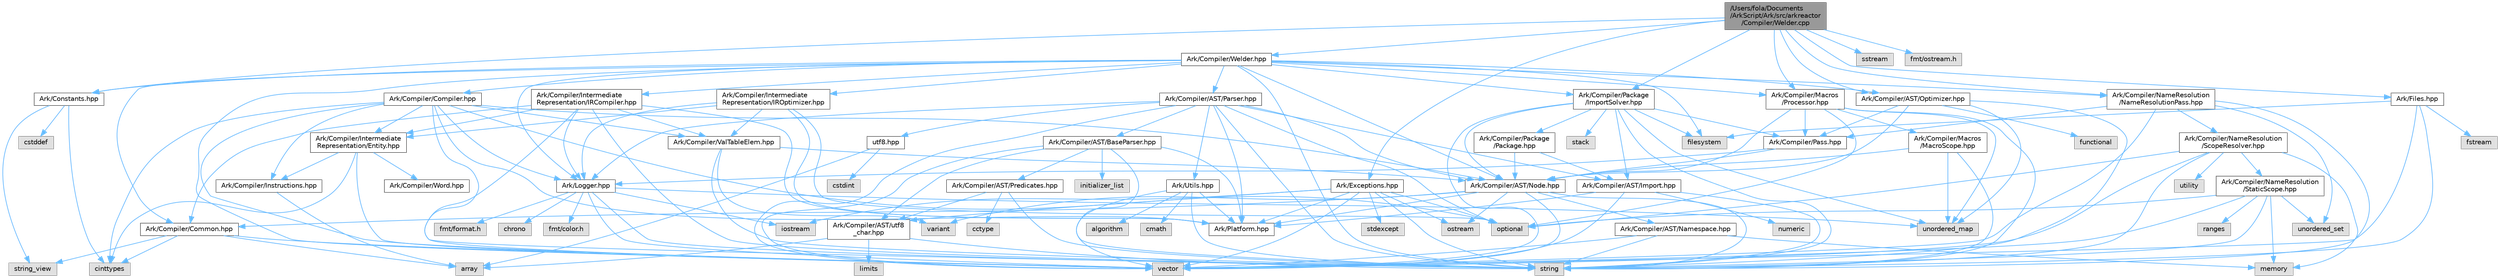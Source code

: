 digraph "/Users/fola/Documents/ArkScript/Ark/src/arkreactor/Compiler/Welder.cpp"
{
 // INTERACTIVE_SVG=YES
 // LATEX_PDF_SIZE
  bgcolor="transparent";
  edge [fontname=Helvetica,fontsize=10,labelfontname=Helvetica,labelfontsize=10];
  node [fontname=Helvetica,fontsize=10,shape=box,height=0.2,width=0.4];
  Node1 [id="Node000001",label="/Users/fola/Documents\l/ArkScript/Ark/src/arkreactor\l/Compiler/Welder.cpp",height=0.2,width=0.4,color="gray40", fillcolor="grey60", style="filled", fontcolor="black",tooltip=" "];
  Node1 -> Node2 [id="edge1_Node000001_Node000002",color="steelblue1",style="solid",tooltip=" "];
  Node2 [id="Node000002",label="Ark/Constants.hpp",height=0.2,width=0.4,color="grey40", fillcolor="white", style="filled",URL="$d6/de9/Constants_8hpp.html",tooltip="Constants used by ArkScript."];
  Node2 -> Node3 [id="edge2_Node000002_Node000003",color="steelblue1",style="solid",tooltip=" "];
  Node3 [id="Node000003",label="string_view",height=0.2,width=0.4,color="grey60", fillcolor="#E0E0E0", style="filled",tooltip=" "];
  Node2 -> Node4 [id="edge3_Node000002_Node000004",color="steelblue1",style="solid",tooltip=" "];
  Node4 [id="Node000004",label="cinttypes",height=0.2,width=0.4,color="grey60", fillcolor="#E0E0E0", style="filled",tooltip=" "];
  Node2 -> Node5 [id="edge4_Node000002_Node000005",color="steelblue1",style="solid",tooltip=" "];
  Node5 [id="Node000005",label="cstddef",height=0.2,width=0.4,color="grey60", fillcolor="#E0E0E0", style="filled",tooltip=" "];
  Node1 -> Node6 [id="edge5_Node000001_Node000006",color="steelblue1",style="solid",tooltip=" "];
  Node6 [id="Node000006",label="Ark/Compiler/Welder.hpp",height=0.2,width=0.4,color="grey40", fillcolor="white", style="filled",URL="$de/d8e/Welder_8hpp.html",tooltip="In charge of welding everything needed to compile code."];
  Node6 -> Node7 [id="edge6_Node000006_Node000007",color="steelblue1",style="solid",tooltip=" "];
  Node7 [id="Node000007",label="string",height=0.2,width=0.4,color="grey60", fillcolor="#E0E0E0", style="filled",tooltip=" "];
  Node6 -> Node8 [id="edge7_Node000006_Node000008",color="steelblue1",style="solid",tooltip=" "];
  Node8 [id="Node000008",label="vector",height=0.2,width=0.4,color="grey60", fillcolor="#E0E0E0", style="filled",tooltip=" "];
  Node6 -> Node9 [id="edge8_Node000006_Node000009",color="steelblue1",style="solid",tooltip=" "];
  Node9 [id="Node000009",label="filesystem",height=0.2,width=0.4,color="grey60", fillcolor="#E0E0E0", style="filled",tooltip=" "];
  Node6 -> Node10 [id="edge9_Node000006_Node000010",color="steelblue1",style="solid",tooltip=" "];
  Node10 [id="Node000010",label="Ark/Compiler/Common.hpp",height=0.2,width=0.4,color="grey40", fillcolor="white", style="filled",URL="$d8/ddd/Common_8hpp.html",tooltip="Common code for the compiler."];
  Node10 -> Node11 [id="edge10_Node000010_Node000011",color="steelblue1",style="solid",tooltip=" "];
  Node11 [id="Node000011",label="array",height=0.2,width=0.4,color="grey60", fillcolor="#E0E0E0", style="filled",tooltip=" "];
  Node10 -> Node3 [id="edge11_Node000010_Node000003",color="steelblue1",style="solid",tooltip=" "];
  Node10 -> Node8 [id="edge12_Node000010_Node000008",color="steelblue1",style="solid",tooltip=" "];
  Node10 -> Node4 [id="edge13_Node000010_Node000004",color="steelblue1",style="solid",tooltip=" "];
  Node6 -> Node12 [id="edge14_Node000006_Node000012",color="steelblue1",style="solid",tooltip=" "];
  Node12 [id="Node000012",label="Ark/Compiler/AST/Node.hpp",height=0.2,width=0.4,color="grey40", fillcolor="white", style="filled",URL="$d7/dc6/Node_8hpp.html",tooltip="AST node used by the parser, optimizer and compiler."];
  Node12 -> Node13 [id="edge15_Node000012_Node000013",color="steelblue1",style="solid",tooltip=" "];
  Node13 [id="Node000013",label="variant",height=0.2,width=0.4,color="grey60", fillcolor="#E0E0E0", style="filled",tooltip=" "];
  Node12 -> Node14 [id="edge16_Node000012_Node000014",color="steelblue1",style="solid",tooltip=" "];
  Node14 [id="Node000014",label="ostream",height=0.2,width=0.4,color="grey60", fillcolor="#E0E0E0", style="filled",tooltip=" "];
  Node12 -> Node7 [id="edge17_Node000012_Node000007",color="steelblue1",style="solid",tooltip=" "];
  Node12 -> Node8 [id="edge18_Node000012_Node000008",color="steelblue1",style="solid",tooltip=" "];
  Node12 -> Node15 [id="edge19_Node000012_Node000015",color="steelblue1",style="solid",tooltip=" "];
  Node15 [id="Node000015",label="Ark/Compiler/AST/Namespace.hpp",height=0.2,width=0.4,color="grey40", fillcolor="white", style="filled",URL="$da/d33/Namespace_8hpp.html",tooltip=" "];
  Node15 -> Node7 [id="edge20_Node000015_Node000007",color="steelblue1",style="solid",tooltip=" "];
  Node15 -> Node8 [id="edge21_Node000015_Node000008",color="steelblue1",style="solid",tooltip=" "];
  Node15 -> Node16 [id="edge22_Node000015_Node000016",color="steelblue1",style="solid",tooltip=" "];
  Node16 [id="Node000016",label="memory",height=0.2,width=0.4,color="grey60", fillcolor="#E0E0E0", style="filled",tooltip=" "];
  Node12 -> Node10 [id="edge23_Node000012_Node000010",color="steelblue1",style="solid",tooltip=" "];
  Node12 -> Node17 [id="edge24_Node000012_Node000017",color="steelblue1",style="solid",tooltip=" "];
  Node17 [id="Node000017",label="Ark/Platform.hpp",height=0.2,width=0.4,color="grey40", fillcolor="white", style="filled",URL="$d5/d40/Platform_8hpp.html",tooltip="ArkScript configuration macros."];
  Node6 -> Node18 [id="edge25_Node000006_Node000018",color="steelblue1",style="solid",tooltip=" "];
  Node18 [id="Node000018",label="Ark/Compiler/AST/Parser.hpp",height=0.2,width=0.4,color="grey40", fillcolor="white", style="filled",URL="$d7/ddd/Parser_8hpp.html",tooltip="Parse ArkScript code, but do not handle any import declarations."];
  Node18 -> Node19 [id="edge26_Node000018_Node000019",color="steelblue1",style="solid",tooltip=" "];
  Node19 [id="Node000019",label="Ark/Compiler/AST/BaseParser.hpp",height=0.2,width=0.4,color="grey40", fillcolor="white", style="filled",URL="$d3/d70/BaseParser_8hpp.html",tooltip=" "];
  Node19 -> Node7 [id="edge27_Node000019_Node000007",color="steelblue1",style="solid",tooltip=" "];
  Node19 -> Node8 [id="edge28_Node000019_Node000008",color="steelblue1",style="solid",tooltip=" "];
  Node19 -> Node20 [id="edge29_Node000019_Node000020",color="steelblue1",style="solid",tooltip=" "];
  Node20 [id="Node000020",label="initializer_list",height=0.2,width=0.4,color="grey60", fillcolor="#E0E0E0", style="filled",tooltip=" "];
  Node19 -> Node17 [id="edge30_Node000019_Node000017",color="steelblue1",style="solid",tooltip=" "];
  Node19 -> Node21 [id="edge31_Node000019_Node000021",color="steelblue1",style="solid",tooltip=" "];
  Node21 [id="Node000021",label="Ark/Compiler/AST/Predicates.hpp",height=0.2,width=0.4,color="grey40", fillcolor="white", style="filled",URL="$dc/d59/Predicates_8hpp.html",tooltip=" "];
  Node21 -> Node7 [id="edge32_Node000021_Node000007",color="steelblue1",style="solid",tooltip=" "];
  Node21 -> Node22 [id="edge33_Node000021_Node000022",color="steelblue1",style="solid",tooltip=" "];
  Node22 [id="Node000022",label="cctype",height=0.2,width=0.4,color="grey60", fillcolor="#E0E0E0", style="filled",tooltip=" "];
  Node21 -> Node23 [id="edge34_Node000021_Node000023",color="steelblue1",style="solid",tooltip=" "];
  Node23 [id="Node000023",label="Ark/Compiler/AST/utf8\l_char.hpp",height=0.2,width=0.4,color="grey40", fillcolor="white", style="filled",URL="$db/d4e/utf8__char_8hpp.html",tooltip=" "];
  Node23 -> Node11 [id="edge35_Node000023_Node000011",color="steelblue1",style="solid",tooltip=" "];
  Node23 -> Node7 [id="edge36_Node000023_Node000007",color="steelblue1",style="solid",tooltip=" "];
  Node23 -> Node24 [id="edge37_Node000023_Node000024",color="steelblue1",style="solid",tooltip=" "];
  Node24 [id="Node000024",label="limits",height=0.2,width=0.4,color="grey60", fillcolor="#E0E0E0", style="filled",tooltip=" "];
  Node19 -> Node23 [id="edge38_Node000019_Node000023",color="steelblue1",style="solid",tooltip=" "];
  Node18 -> Node12 [id="edge39_Node000018_Node000012",color="steelblue1",style="solid",tooltip=" "];
  Node18 -> Node25 [id="edge40_Node000018_Node000025",color="steelblue1",style="solid",tooltip=" "];
  Node25 [id="Node000025",label="Ark/Compiler/AST/Import.hpp",height=0.2,width=0.4,color="grey40", fillcolor="white", style="filled",URL="$d4/d32/Import_8hpp.html",tooltip=" "];
  Node25 -> Node8 [id="edge41_Node000025_Node000008",color="steelblue1",style="solid",tooltip=" "];
  Node25 -> Node7 [id="edge42_Node000025_Node000007",color="steelblue1",style="solid",tooltip=" "];
  Node25 -> Node26 [id="edge43_Node000025_Node000026",color="steelblue1",style="solid",tooltip=" "];
  Node26 [id="Node000026",label="numeric",height=0.2,width=0.4,color="grey60", fillcolor="#E0E0E0", style="filled",tooltip=" "];
  Node25 -> Node17 [id="edge44_Node000025_Node000017",color="steelblue1",style="solid",tooltip=" "];
  Node18 -> Node27 [id="edge45_Node000018_Node000027",color="steelblue1",style="solid",tooltip=" "];
  Node27 [id="Node000027",label="Ark/Logger.hpp",height=0.2,width=0.4,color="grey40", fillcolor="white", style="filled",URL="$d9/d11/Logger_8hpp.html",tooltip="Internal logger."];
  Node27 -> Node28 [id="edge46_Node000027_Node000028",color="steelblue1",style="solid",tooltip=" "];
  Node28 [id="Node000028",label="iostream",height=0.2,width=0.4,color="grey60", fillcolor="#E0E0E0", style="filled",tooltip=" "];
  Node27 -> Node29 [id="edge47_Node000027_Node000029",color="steelblue1",style="solid",tooltip=" "];
  Node29 [id="Node000029",label="fmt/format.h",height=0.2,width=0.4,color="grey60", fillcolor="#E0E0E0", style="filled",tooltip=" "];
  Node27 -> Node7 [id="edge48_Node000027_Node000007",color="steelblue1",style="solid",tooltip=" "];
  Node27 -> Node30 [id="edge49_Node000027_Node000030",color="steelblue1",style="solid",tooltip=" "];
  Node30 [id="Node000030",label="chrono",height=0.2,width=0.4,color="grey60", fillcolor="#E0E0E0", style="filled",tooltip=" "];
  Node27 -> Node8 [id="edge50_Node000027_Node000008",color="steelblue1",style="solid",tooltip=" "];
  Node27 -> Node31 [id="edge51_Node000027_Node000031",color="steelblue1",style="solid",tooltip=" "];
  Node31 [id="Node000031",label="unordered_map",height=0.2,width=0.4,color="grey60", fillcolor="#E0E0E0", style="filled",tooltip=" "];
  Node27 -> Node32 [id="edge52_Node000027_Node000032",color="steelblue1",style="solid",tooltip=" "];
  Node32 [id="Node000032",label="fmt/color.h",height=0.2,width=0.4,color="grey60", fillcolor="#E0E0E0", style="filled",tooltip=" "];
  Node18 -> Node33 [id="edge53_Node000018_Node000033",color="steelblue1",style="solid",tooltip=" "];
  Node33 [id="Node000033",label="Ark/Utils.hpp",height=0.2,width=0.4,color="grey40", fillcolor="white", style="filled",URL="$d4/dcb/Ark_2Utils_8hpp.html",tooltip="Lots of utilities about string, filesystem and more."];
  Node33 -> Node17 [id="edge54_Node000033_Node000017",color="steelblue1",style="solid",tooltip=" "];
  Node33 -> Node34 [id="edge55_Node000033_Node000034",color="steelblue1",style="solid",tooltip=" "];
  Node34 [id="Node000034",label="algorithm",height=0.2,width=0.4,color="grey60", fillcolor="#E0E0E0", style="filled",tooltip=" "];
  Node33 -> Node7 [id="edge56_Node000033_Node000007",color="steelblue1",style="solid",tooltip=" "];
  Node33 -> Node8 [id="edge57_Node000033_Node000008",color="steelblue1",style="solid",tooltip=" "];
  Node33 -> Node35 [id="edge58_Node000033_Node000035",color="steelblue1",style="solid",tooltip=" "];
  Node35 [id="Node000035",label="cmath",height=0.2,width=0.4,color="grey60", fillcolor="#E0E0E0", style="filled",tooltip=" "];
  Node18 -> Node17 [id="edge59_Node000018_Node000017",color="steelblue1",style="solid",tooltip=" "];
  Node18 -> Node7 [id="edge60_Node000018_Node000007",color="steelblue1",style="solid",tooltip=" "];
  Node18 -> Node36 [id="edge61_Node000018_Node000036",color="steelblue1",style="solid",tooltip=" "];
  Node36 [id="Node000036",label="optional",height=0.2,width=0.4,color="grey60", fillcolor="#E0E0E0", style="filled",tooltip=" "];
  Node18 -> Node8 [id="edge62_Node000018_Node000008",color="steelblue1",style="solid",tooltip=" "];
  Node18 -> Node37 [id="edge63_Node000018_Node000037",color="steelblue1",style="solid",tooltip=" "];
  Node37 [id="Node000037",label="utf8.hpp",height=0.2,width=0.4,color="grey40", fillcolor="white", style="filled",URL="$d1/d85/utf8_8hpp.html",tooltip=" "];
  Node37 -> Node11 [id="edge64_Node000037_Node000011",color="steelblue1",style="solid",tooltip=" "];
  Node37 -> Node38 [id="edge65_Node000037_Node000038",color="steelblue1",style="solid",tooltip=" "];
  Node38 [id="Node000038",label="cstdint",height=0.2,width=0.4,color="grey60", fillcolor="#E0E0E0", style="filled",tooltip=" "];
  Node6 -> Node39 [id="edge66_Node000006_Node000039",color="steelblue1",style="solid",tooltip=" "];
  Node39 [id="Node000039",label="Ark/Compiler/Compiler.hpp",height=0.2,width=0.4,color="grey40", fillcolor="white", style="filled",URL="$d8/d0f/Compiler_8hpp.html",tooltip="ArkScript compiler is in charge of transforming the AST into bytecode."];
  Node39 -> Node8 [id="edge67_Node000039_Node000008",color="steelblue1",style="solid",tooltip=" "];
  Node39 -> Node7 [id="edge68_Node000039_Node000007",color="steelblue1",style="solid",tooltip=" "];
  Node39 -> Node4 [id="edge69_Node000039_Node000004",color="steelblue1",style="solid",tooltip=" "];
  Node39 -> Node36 [id="edge70_Node000039_Node000036",color="steelblue1",style="solid",tooltip=" "];
  Node39 -> Node17 [id="edge71_Node000039_Node000017",color="steelblue1",style="solid",tooltip=" "];
  Node39 -> Node27 [id="edge72_Node000039_Node000027",color="steelblue1",style="solid",tooltip=" "];
  Node39 -> Node40 [id="edge73_Node000039_Node000040",color="steelblue1",style="solid",tooltip=" "];
  Node40 [id="Node000040",label="Ark/Compiler/Instructions.hpp",height=0.2,width=0.4,color="grey40", fillcolor="white", style="filled",URL="$d8/daa/Instructions_8hpp.html",tooltip="The different instructions used by the compiler and virtual machine."];
  Node40 -> Node11 [id="edge74_Node000040_Node000011",color="steelblue1",style="solid",tooltip=" "];
  Node39 -> Node41 [id="edge75_Node000039_Node000041",color="steelblue1",style="solid",tooltip=" "];
  Node41 [id="Node000041",label="Ark/Compiler/Intermediate\lRepresentation/Entity.hpp",height=0.2,width=0.4,color="grey40", fillcolor="white", style="filled",URL="$de/da6/Entity_8hpp.html",tooltip="An entity in the IR is a bundle of information."];
  Node41 -> Node4 [id="edge76_Node000041_Node000004",color="steelblue1",style="solid",tooltip=" "];
  Node41 -> Node8 [id="edge77_Node000041_Node000008",color="steelblue1",style="solid",tooltip=" "];
  Node41 -> Node42 [id="edge78_Node000041_Node000042",color="steelblue1",style="solid",tooltip=" "];
  Node42 [id="Node000042",label="Ark/Compiler/Word.hpp",height=0.2,width=0.4,color="grey40", fillcolor="white", style="filled",URL="$db/d53/Word_8hpp.html",tooltip="Describe an instruction and its immediate argument."];
  Node41 -> Node40 [id="edge79_Node000041_Node000040",color="steelblue1",style="solid",tooltip=" "];
  Node39 -> Node12 [id="edge80_Node000039_Node000012",color="steelblue1",style="solid",tooltip=" "];
  Node39 -> Node43 [id="edge81_Node000039_Node000043",color="steelblue1",style="solid",tooltip=" "];
  Node43 [id="Node000043",label="Ark/Compiler/ValTableElem.hpp",height=0.2,width=0.4,color="grey40", fillcolor="white", style="filled",URL="$dd/de7/ValTableElem_8hpp.html",tooltip="The basic value type handled by the compiler."];
  Node43 -> Node13 [id="edge82_Node000043_Node000013",color="steelblue1",style="solid",tooltip=" "];
  Node43 -> Node7 [id="edge83_Node000043_Node000007",color="steelblue1",style="solid",tooltip=" "];
  Node43 -> Node12 [id="edge84_Node000043_Node000012",color="steelblue1",style="solid",tooltip=" "];
  Node6 -> Node44 [id="edge85_Node000006_Node000044",color="steelblue1",style="solid",tooltip=" "];
  Node44 [id="Node000044",label="Ark/Compiler/Intermediate\lRepresentation/IROptimizer.hpp",height=0.2,width=0.4,color="grey40", fillcolor="white", style="filled",URL="$d0/de2/IROptimizer_8hpp.html",tooltip="Optimize IR based on IR entity grouped by 2 (or more)"];
  Node44 -> Node17 [id="edge86_Node000044_Node000017",color="steelblue1",style="solid",tooltip=" "];
  Node44 -> Node27 [id="edge87_Node000044_Node000027",color="steelblue1",style="solid",tooltip=" "];
  Node44 -> Node43 [id="edge88_Node000044_Node000043",color="steelblue1",style="solid",tooltip=" "];
  Node44 -> Node41 [id="edge89_Node000044_Node000041",color="steelblue1",style="solid",tooltip=" "];
  Node44 -> Node36 [id="edge90_Node000044_Node000036",color="steelblue1",style="solid",tooltip=" "];
  Node6 -> Node45 [id="edge91_Node000006_Node000045",color="steelblue1",style="solid",tooltip=" "];
  Node45 [id="Node000045",label="Ark/Compiler/Intermediate\lRepresentation/IRCompiler.hpp",height=0.2,width=0.4,color="grey40", fillcolor="white", style="filled",URL="$df/d86/IRCompiler_8hpp.html",tooltip="Compile the intermediate representation to bytecode."];
  Node45 -> Node8 [id="edge92_Node000045_Node000008",color="steelblue1",style="solid",tooltip=" "];
  Node45 -> Node7 [id="edge93_Node000045_Node000007",color="steelblue1",style="solid",tooltip=" "];
  Node45 -> Node17 [id="edge94_Node000045_Node000017",color="steelblue1",style="solid",tooltip=" "];
  Node45 -> Node27 [id="edge95_Node000045_Node000027",color="steelblue1",style="solid",tooltip=" "];
  Node45 -> Node10 [id="edge96_Node000045_Node000010",color="steelblue1",style="solid",tooltip=" "];
  Node45 -> Node43 [id="edge97_Node000045_Node000043",color="steelblue1",style="solid",tooltip=" "];
  Node45 -> Node41 [id="edge98_Node000045_Node000041",color="steelblue1",style="solid",tooltip=" "];
  Node6 -> Node2 [id="edge99_Node000006_Node000002",color="steelblue1",style="solid",tooltip=" "];
  Node6 -> Node27 [id="edge100_Node000006_Node000027",color="steelblue1",style="solid",tooltip=" "];
  Node6 -> Node46 [id="edge101_Node000006_Node000046",color="steelblue1",style="solid",tooltip=" "];
  Node46 [id="Node000046",label="Ark/Compiler/Package\l/ImportSolver.hpp",height=0.2,width=0.4,color="grey40", fillcolor="white", style="filled",URL="$d1/db0/ImportSolver_8hpp.html",tooltip="Handle imports, resolve them with modules and everything."];
  Node46 -> Node47 [id="edge102_Node000046_Node000047",color="steelblue1",style="solid",tooltip=" "];
  Node47 [id="Node000047",label="stack",height=0.2,width=0.4,color="grey60", fillcolor="#E0E0E0", style="filled",tooltip=" "];
  Node46 -> Node8 [id="edge103_Node000046_Node000008",color="steelblue1",style="solid",tooltip=" "];
  Node46 -> Node7 [id="edge104_Node000046_Node000007",color="steelblue1",style="solid",tooltip=" "];
  Node46 -> Node9 [id="edge105_Node000046_Node000009",color="steelblue1",style="solid",tooltip=" "];
  Node46 -> Node31 [id="edge106_Node000046_Node000031",color="steelblue1",style="solid",tooltip=" "];
  Node46 -> Node48 [id="edge107_Node000046_Node000048",color="steelblue1",style="solid",tooltip=" "];
  Node48 [id="Node000048",label="Ark/Compiler/Pass.hpp",height=0.2,width=0.4,color="grey40", fillcolor="white", style="filled",URL="$df/d5f/Pass_8hpp.html",tooltip="Interface for a compiler pass (take in an AST, output an AST)"];
  Node48 -> Node12 [id="edge108_Node000048_Node000012",color="steelblue1",style="solid",tooltip=" "];
  Node48 -> Node27 [id="edge109_Node000048_Node000027",color="steelblue1",style="solid",tooltip=" "];
  Node46 -> Node12 [id="edge110_Node000046_Node000012",color="steelblue1",style="solid",tooltip=" "];
  Node46 -> Node25 [id="edge111_Node000046_Node000025",color="steelblue1",style="solid",tooltip=" "];
  Node46 -> Node49 [id="edge112_Node000046_Node000049",color="steelblue1",style="solid",tooltip=" "];
  Node49 [id="Node000049",label="Ark/Compiler/Package\l/Package.hpp",height=0.2,width=0.4,color="grey40", fillcolor="white", style="filled",URL="$d8/d80/Package_8hpp.html",tooltip=" "];
  Node49 -> Node12 [id="edge113_Node000049_Node000012",color="steelblue1",style="solid",tooltip=" "];
  Node49 -> Node25 [id="edge114_Node000049_Node000025",color="steelblue1",style="solid",tooltip=" "];
  Node6 -> Node50 [id="edge115_Node000006_Node000050",color="steelblue1",style="solid",tooltip=" "];
  Node50 [id="Node000050",label="Ark/Compiler/Macros\l/Processor.hpp",height=0.2,width=0.4,color="grey40", fillcolor="white", style="filled",URL="$de/db1/Processor_8hpp.html",tooltip="Handles the macros and their expansion in ArkScript source code."];
  Node50 -> Node12 [id="edge116_Node000050_Node000012",color="steelblue1",style="solid",tooltip=" "];
  Node50 -> Node51 [id="edge117_Node000050_Node000051",color="steelblue1",style="solid",tooltip=" "];
  Node51 [id="Node000051",label="Ark/Compiler/Macros\l/MacroScope.hpp",height=0.2,width=0.4,color="grey40", fillcolor="white", style="filled",URL="$d7/dfb/MacroScope_8hpp.html",tooltip="Defines tools to handle macro definitions."];
  Node51 -> Node12 [id="edge118_Node000051_Node000012",color="steelblue1",style="solid",tooltip=" "];
  Node51 -> Node31 [id="edge119_Node000051_Node000031",color="steelblue1",style="solid",tooltip=" "];
  Node51 -> Node7 [id="edge120_Node000051_Node000007",color="steelblue1",style="solid",tooltip=" "];
  Node50 -> Node48 [id="edge121_Node000050_Node000048",color="steelblue1",style="solid",tooltip=" "];
  Node50 -> Node31 [id="edge122_Node000050_Node000031",color="steelblue1",style="solid",tooltip=" "];
  Node50 -> Node36 [id="edge123_Node000050_Node000036",color="steelblue1",style="solid",tooltip=" "];
  Node50 -> Node7 [id="edge124_Node000050_Node000007",color="steelblue1",style="solid",tooltip=" "];
  Node6 -> Node52 [id="edge125_Node000006_Node000052",color="steelblue1",style="solid",tooltip=" "];
  Node52 [id="Node000052",label="Ark/Compiler/AST/Optimizer.hpp",height=0.2,width=0.4,color="grey40", fillcolor="white", style="filled",URL="$db/d93/Optimizer_8hpp.html",tooltip="Optimizes a given ArkScript AST."];
  Node52 -> Node53 [id="edge126_Node000052_Node000053",color="steelblue1",style="solid",tooltip=" "];
  Node53 [id="Node000053",label="functional",height=0.2,width=0.4,color="grey60", fillcolor="#E0E0E0", style="filled",tooltip=" "];
  Node52 -> Node31 [id="edge127_Node000052_Node000031",color="steelblue1",style="solid",tooltip=" "];
  Node52 -> Node7 [id="edge128_Node000052_Node000007",color="steelblue1",style="solid",tooltip=" "];
  Node52 -> Node48 [id="edge129_Node000052_Node000048",color="steelblue1",style="solid",tooltip=" "];
  Node52 -> Node12 [id="edge130_Node000052_Node000012",color="steelblue1",style="solid",tooltip=" "];
  Node6 -> Node54 [id="edge131_Node000006_Node000054",color="steelblue1",style="solid",tooltip=" "];
  Node54 [id="Node000054",label="Ark/Compiler/NameResolution\l/NameResolutionPass.hpp",height=0.2,width=0.4,color="grey40", fillcolor="white", style="filled",URL="$d4/de8/NameResolutionPass_8hpp.html",tooltip=" "];
  Node54 -> Node8 [id="edge132_Node000054_Node000008",color="steelblue1",style="solid",tooltip=" "];
  Node54 -> Node7 [id="edge133_Node000054_Node000007",color="steelblue1",style="solid",tooltip=" "];
  Node54 -> Node55 [id="edge134_Node000054_Node000055",color="steelblue1",style="solid",tooltip=" "];
  Node55 [id="Node000055",label="unordered_set",height=0.2,width=0.4,color="grey60", fillcolor="#E0E0E0", style="filled",tooltip=" "];
  Node54 -> Node48 [id="edge135_Node000054_Node000048",color="steelblue1",style="solid",tooltip=" "];
  Node54 -> Node56 [id="edge136_Node000054_Node000056",color="steelblue1",style="solid",tooltip=" "];
  Node56 [id="Node000056",label="Ark/Compiler/NameResolution\l/ScopeResolver.hpp",height=0.2,width=0.4,color="grey40", fillcolor="white", style="filled",URL="$db/d5b/ScopeResolver_8hpp.html",tooltip="Handle scope resolution at compile time."];
  Node56 -> Node7 [id="edge137_Node000056_Node000007",color="steelblue1",style="solid",tooltip=" "];
  Node56 -> Node36 [id="edge138_Node000056_Node000036",color="steelblue1",style="solid",tooltip=" "];
  Node56 -> Node16 [id="edge139_Node000056_Node000016",color="steelblue1",style="solid",tooltip=" "];
  Node56 -> Node8 [id="edge140_Node000056_Node000008",color="steelblue1",style="solid",tooltip=" "];
  Node56 -> Node57 [id="edge141_Node000056_Node000057",color="steelblue1",style="solid",tooltip=" "];
  Node57 [id="Node000057",label="utility",height=0.2,width=0.4,color="grey60", fillcolor="#E0E0E0", style="filled",tooltip=" "];
  Node56 -> Node58 [id="edge142_Node000056_Node000058",color="steelblue1",style="solid",tooltip=" "];
  Node58 [id="Node000058",label="Ark/Compiler/NameResolution\l/StaticScope.hpp",height=0.2,width=0.4,color="grey40", fillcolor="white", style="filled",URL="$df/db8/StaticScope_8hpp.html",tooltip=" "];
  Node58 -> Node7 [id="edge143_Node000058_Node000007",color="steelblue1",style="solid",tooltip=" "];
  Node58 -> Node36 [id="edge144_Node000058_Node000036",color="steelblue1",style="solid",tooltip=" "];
  Node58 -> Node16 [id="edge145_Node000058_Node000016",color="steelblue1",style="solid",tooltip=" "];
  Node58 -> Node8 [id="edge146_Node000058_Node000008",color="steelblue1",style="solid",tooltip=" "];
  Node58 -> Node59 [id="edge147_Node000058_Node000059",color="steelblue1",style="solid",tooltip=" "];
  Node59 [id="Node000059",label="ranges",height=0.2,width=0.4,color="grey60", fillcolor="#E0E0E0", style="filled",tooltip=" "];
  Node58 -> Node55 [id="edge148_Node000058_Node000055",color="steelblue1",style="solid",tooltip=" "];
  Node1 -> Node46 [id="edge149_Node000001_Node000046",color="steelblue1",style="solid",tooltip=" "];
  Node1 -> Node52 [id="edge150_Node000001_Node000052",color="steelblue1",style="solid",tooltip=" "];
  Node1 -> Node50 [id="edge151_Node000001_Node000050",color="steelblue1",style="solid",tooltip=" "];
  Node1 -> Node54 [id="edge152_Node000001_Node000054",color="steelblue1",style="solid",tooltip=" "];
  Node1 -> Node60 [id="edge153_Node000001_Node000060",color="steelblue1",style="solid",tooltip=" "];
  Node60 [id="Node000060",label="Ark/Files.hpp",height=0.2,width=0.4,color="grey40", fillcolor="white", style="filled",URL="$d4/dc0/Files_8hpp.html",tooltip="Lots of utilities about the filesystem."];
  Node60 -> Node7 [id="edge154_Node000060_Node000007",color="steelblue1",style="solid",tooltip=" "];
  Node60 -> Node8 [id="edge155_Node000060_Node000008",color="steelblue1",style="solid",tooltip=" "];
  Node60 -> Node61 [id="edge156_Node000060_Node000061",color="steelblue1",style="solid",tooltip=" "];
  Node61 [id="Node000061",label="fstream",height=0.2,width=0.4,color="grey60", fillcolor="#E0E0E0", style="filled",tooltip=" "];
  Node60 -> Node9 [id="edge157_Node000060_Node000009",color="steelblue1",style="solid",tooltip=" "];
  Node1 -> Node62 [id="edge158_Node000001_Node000062",color="steelblue1",style="solid",tooltip=" "];
  Node62 [id="Node000062",label="Ark/Exceptions.hpp",height=0.2,width=0.4,color="grey40", fillcolor="white", style="filled",URL="$d2/de9/Exceptions_8hpp.html",tooltip="ArkScript homemade exceptions."];
  Node62 -> Node7 [id="edge159_Node000062_Node000007",color="steelblue1",style="solid",tooltip=" "];
  Node62 -> Node8 [id="edge160_Node000062_Node000008",color="steelblue1",style="solid",tooltip=" "];
  Node62 -> Node63 [id="edge161_Node000062_Node000063",color="steelblue1",style="solid",tooltip=" "];
  Node63 [id="Node000063",label="stdexcept",height=0.2,width=0.4,color="grey60", fillcolor="#E0E0E0", style="filled",tooltip=" "];
  Node62 -> Node36 [id="edge162_Node000062_Node000036",color="steelblue1",style="solid",tooltip=" "];
  Node62 -> Node14 [id="edge163_Node000062_Node000014",color="steelblue1",style="solid",tooltip=" "];
  Node62 -> Node28 [id="edge164_Node000062_Node000028",color="steelblue1",style="solid",tooltip=" "];
  Node62 -> Node23 [id="edge165_Node000062_Node000023",color="steelblue1",style="solid",tooltip=" "];
  Node62 -> Node17 [id="edge166_Node000062_Node000017",color="steelblue1",style="solid",tooltip=" "];
  Node1 -> Node64 [id="edge167_Node000001_Node000064",color="steelblue1",style="solid",tooltip=" "];
  Node64 [id="Node000064",label="sstream",height=0.2,width=0.4,color="grey60", fillcolor="#E0E0E0", style="filled",tooltip=" "];
  Node1 -> Node65 [id="edge168_Node000001_Node000065",color="steelblue1",style="solid",tooltip=" "];
  Node65 [id="Node000065",label="fmt/ostream.h",height=0.2,width=0.4,color="grey60", fillcolor="#E0E0E0", style="filled",tooltip=" "];
}

